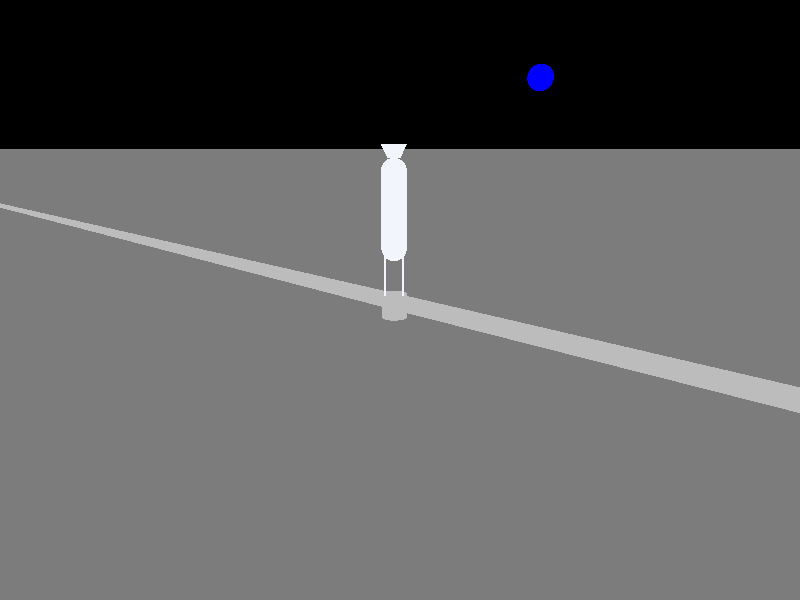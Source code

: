 #version 3.7;

global_settings { assumed_gamma 1.0 }

#include "colors.inc"
#include "textures.inc"
#include "stones2.inc"
// #include "stdcam.inc"

#declare A = clock;   // seems like a bad idea - what are the time units?

// #declare Font="cyrvetic.ttf"
// text{ ttf Font
//    concat("ambient=",str(A,1,2)),0.1,0
//    rotate<0,-5,0> 
//    scale <1.25, 1.5, 4>
//    translate <-3.5, 0, -1>
//    pigment { rgb <1, 0.5, 0.2> }
//    finish { ambient A }
// }




#declare sling_arm_center_height = 2;

#declare hub_x = 0;
#declare hub_y = 0; // is this really more like z (i.e., up from surface?)

light_source { <100,50,100>, White parallel point_at <hub_x, 0, hub_y> }

#declare hub_r = 1.5;
#declare hub_color = Gray50;

#declare sling_arm_length = 400;
#declare sling_arm_base_radius = 1.0;
#declare sling_arm_tip_radius = 0.3;
#declare arm_color = hub_color; 

#declare platform_width = hub_r*1.25;

#declare platform_height = (sling_arm_center_height - sling_arm_base_radius);

#declare hub_height = (sling_arm_center_height + sling_arm_base_radius);

#declare ground_color = Gray20;

#declare strut_r = 0.2;

#declare strut_length = 4*hub_r;


#declare rotation_period = 2; // # of seconds per rotation

#declare av = (2*pi)/rotation_period;   // angular velocity in rad/sec 


global_settings { ambient_light rgb<1,1,1> }    

plane { <0, 1, 0>, 0 pigment {ground_color} }

sphere { <0,0,0> platform_width pigment{Blue} translate <0, hub_r*20, hub_r*20> }


                              
// Would like camera to zoom from height where sling hardly distinguishable
// down to a payload, ride payload out to release toward Earth 

#declare zoom_start = 10;
#declare zoom_inc = -(1/40);
#declare zoom = (clock*zoom_inc+zoom_start);

camera {
  location <zoom*5,zoom*2,zoom*-5>
  look_at <0, sling_arm_center_height, 1>
 }    
 
// crater - for now, height = base of ridge

#declare crater_rim_color = ground_color;

#macro crater(R,h,xloc,zloc)
difference {
  cone {
    <0,0,0>, R+h/2
    <0,h/2,0>, R-h/2
    pigment {crater_rim_color}
  }
  cone {
     <0,h*1.1,0>, R-h/2
     <0,0-0.1,0>, R-h
     pigment {crater_rim_color}
  }
  translate <xloc, 0, zloc>
}
#end

#macro hill (R,h,xloc,zloc) 
sphere {
    <0,h-R,0>, R
    pigment {crater_rim_color}
    translate <xloc, 0, zloc> 
    }
#end

#declare base_clearance = (sling_arm_center_height - sling_arm_base_radius);

crater(2*platform_width, base_clearance/2,   25, -30) 
crater(3*platform_width, base_clearance/1.5, 40,  15)
crater(2.5*platform_width, base_clearance/2, -70, -20)

hill(platform_width*2, base_clearance*0.75, 25, 35) 

#declare rocket_casing_color = Silver;
#declare case_radius = hub_r;
#declare nozzle_height = hub_r;

#declare case_aspect_ratio = 6;

#declare grain_length = case_aspect_ratio*case_radius;
                           
#declare casing_altitude = platform_height+strut_length;  

#declare endcap_radius = case_radius;

#declare motor_length = (2*endcap_radius + grain_length + nozzle_height);
                          
              
#macro rocket_casing(grain_length, case_radius, nozzle_height, nozzle_min, nozzle_max)
   // cylinder + two spheres + cone
union {
   cylinder {
     <0, nozzle_height+case_radius, 0>
     <0, nozzle_height+case_radius+grain_length>
     case_radius
     pigment  {rocket_casing_color} 
     }
   sphere {
     <0, nozzle_height+case_radius, 0> case_radius
     pigment {rocket_casing_color}  
     }
   sphere {
     <0, nozzle_height+case_radius+grain_length, 0> case_radius
     pigment {rocket_casing_color}  
     }
   cone {
     <0, 0, 0>, nozzle_max
     <0, nozzle_height, 0>, nozzle_min
     pigment {rocket_casing_color}
   }   
}
#end

// Turn the solid rocket casing upside down to get the crucible for the furnace    

#macro crucible(grain_length, case_radius, nozzle_height, nozzle_min, nozzle_max, Altitude)
object {
   rocket_casing(grain_length, case_radius, nozzle_height, nozzle_min, nozzle_max)
   rotate <180, 0, 0>           // turn it upside-down
   translate <0, motor_length + Altitude, 0>   // elevate so that former top is at zero height
}
#end
     
// should make all rotating elements one object, with a base cylinder (or box) that doesn't rotate
//   could put sling at <0,0,0>, save all this hub_x/y stuff   

box { 
        <hub_x - platform_width, 0, hub_y - platform_width>
       
        <hub_x + platform_width, sling_arm_center_height - sling_arm_base_radius - nozzle_height, hub_y + platform_width>
        
        pigment { hub_color }
}

// On top of the base:
//    two-armed sling with hub, casing furnace, supported by struts 

#declare strut_r = 0.1;

#declare strut_length = hub_r;

#macro furnace_support_strut(rotation)
  object {
   cylinder {
    // < 0,platform_height + hub_height,0>, < 0, platform_height + hub_height +strut_length , 0>, strut_r  
    // CRUFTY HERE
    < 0,hub_height,0>, < 0, hub_height +strut_length +5, 0>, strut_r
    pigment {Silver}
    translate < hub_r, 0, 0>
   }
   rotate <0,rotation,0>
  }
#end


union {                                          
  // hub rotation not noticeable unless hub textured enough and camera close enough to hub 
 
  crucible(grain_length, hub_r, nozzle_height, 0.5*hub_r, hub_r, casing_altitude)
  
  furnace_support_strut(0)
  furnace_support_strut(90) 
  furnace_support_strut(180)
  furnace_support_strut(270)

  cylinder
    {   
        <0, 0,                                                0>,
        <0, sling_arm_center_height + sling_arm_base_radius,  0>,
        hub_r                                                  
        pigment { hub_color }
    }

  // Two balanced arms of the sling
  //   Assuming negligible droop for now 

  cone                            
    {
        <0 + sling_arm_length,  sling_arm_center_height, 0>, sling_arm_tip_radius
        <0,                     sling_arm_center_height, 0>, sling_arm_base_radius
        pigment { arm_color }
    } 
  cone
    {
        <0 - sling_arm_length,  sling_arm_center_height, 0>, sling_arm_tip_radius
        <0,                     sling_arm_center_height, 0>, sling_arm_base_radius 
        pigment { arm_color }
    }
    
  rotate <0, A, 0> 
    
  translate <hub_x, 0, hub_y>   // not liking this coord system; rectify soon 
}


// #declare R = 0.4;
// sphere { <-1.0, 0.4, -3.0>, R
//    pigment { Gray }
//    finish { ambient A }
// }
                        
